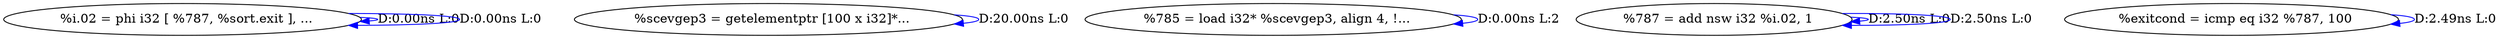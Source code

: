 digraph {
Node0x28a3320[label="  %i.02 = phi i32 [ %787, %sort.exit ], ..."];
Node0x28a3320 -> Node0x28a3320[label="D:0.00ns L:0",color=blue];
Node0x28a3320 -> Node0x28a3320[label="D:0.00ns L:0",color=blue];
Node0x28a3400[label="  %scevgep3 = getelementptr [100 x i32]*..."];
Node0x28a3400 -> Node0x28a3400[label="D:20.00ns L:0",color=blue];
Node0x28a34e0[label="  %785 = load i32* %scevgep3, align 4, !..."];
Node0x28a34e0 -> Node0x28a34e0[label="D:0.00ns L:2",color=blue];
Node0x28a36a0[label="  %787 = add nsw i32 %i.02, 1"];
Node0x28a36a0 -> Node0x28a36a0[label="D:2.50ns L:0",color=blue];
Node0x28a36a0 -> Node0x28a36a0[label="D:2.50ns L:0",color=blue];
Node0x28a3780[label="  %exitcond = icmp eq i32 %787, 100"];
Node0x28a3780 -> Node0x28a3780[label="D:2.49ns L:0",color=blue];
}
